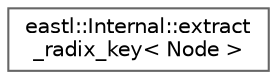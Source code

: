 digraph "类继承关系图"
{
 // LATEX_PDF_SIZE
  bgcolor="transparent";
  edge [fontname=Helvetica,fontsize=10,labelfontname=Helvetica,labelfontsize=10];
  node [fontname=Helvetica,fontsize=10,shape=box,height=0.2,width=0.4];
  rankdir="LR";
  Node0 [id="Node000000",label="eastl::Internal::extract\l_radix_key\< Node \>",height=0.2,width=0.4,color="grey40", fillcolor="white", style="filled",URL="$structeastl_1_1_internal_1_1extract__radix__key.html",tooltip=" "];
}
